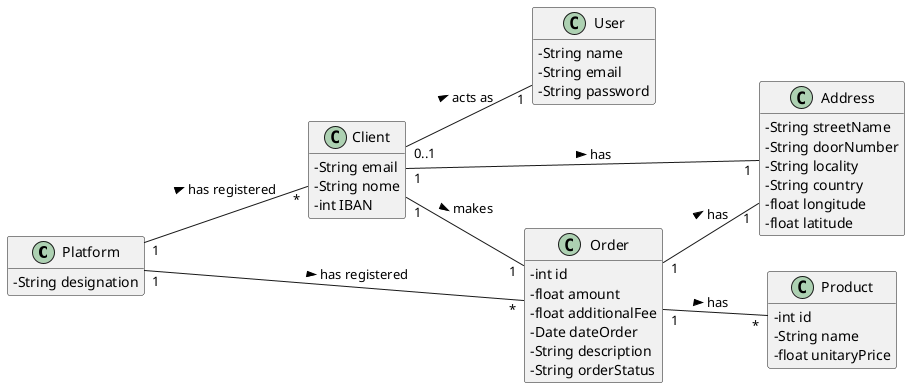 @startuml
skinparam classAttributeIconSize 0
hide methods
left to right direction

class Platform {
-   String designation
}
class Client{
-   String email
-   String nome
-   int IBAN
}

class User{
-   String name
-   String email
-   String password
}

class Address{
-   String streetName
-   String doorNumber
-   String locality
-   String country
-   float longitude
-   float latitude
}

class Order{
-   int id
-   float amount
-   float additionalFee
-   Date dateOrder
-   String description
-   String orderStatus
}

class Product{
-   int id
-   String name
-   float unitaryPrice
}

Platform "1" -- "*" Client : has registered >
Platform "1" -- "*" Order : has registered >
Order "1" -- "*" Product : has >
Client "0..1" -- "1" User: acts as >
Client "1" -- "1" Order : makes >
Client "1" -- "1" Address : has >
Order "1" -- "1" Address : has >
@enduml